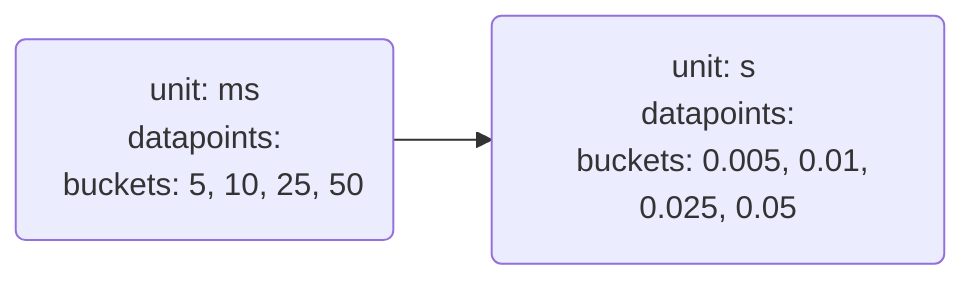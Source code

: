 flowchart LR
    log2(unit: ms
datapoints:
&nbsp;&nbsp;buckets: 5, 10, 25, 50
    )
    log3(unit: s 
datapoints:
&nbsp;&nbsp;buckets: 0.005, 0.01, 0.025, 0.05
    )
    log2 --> log3